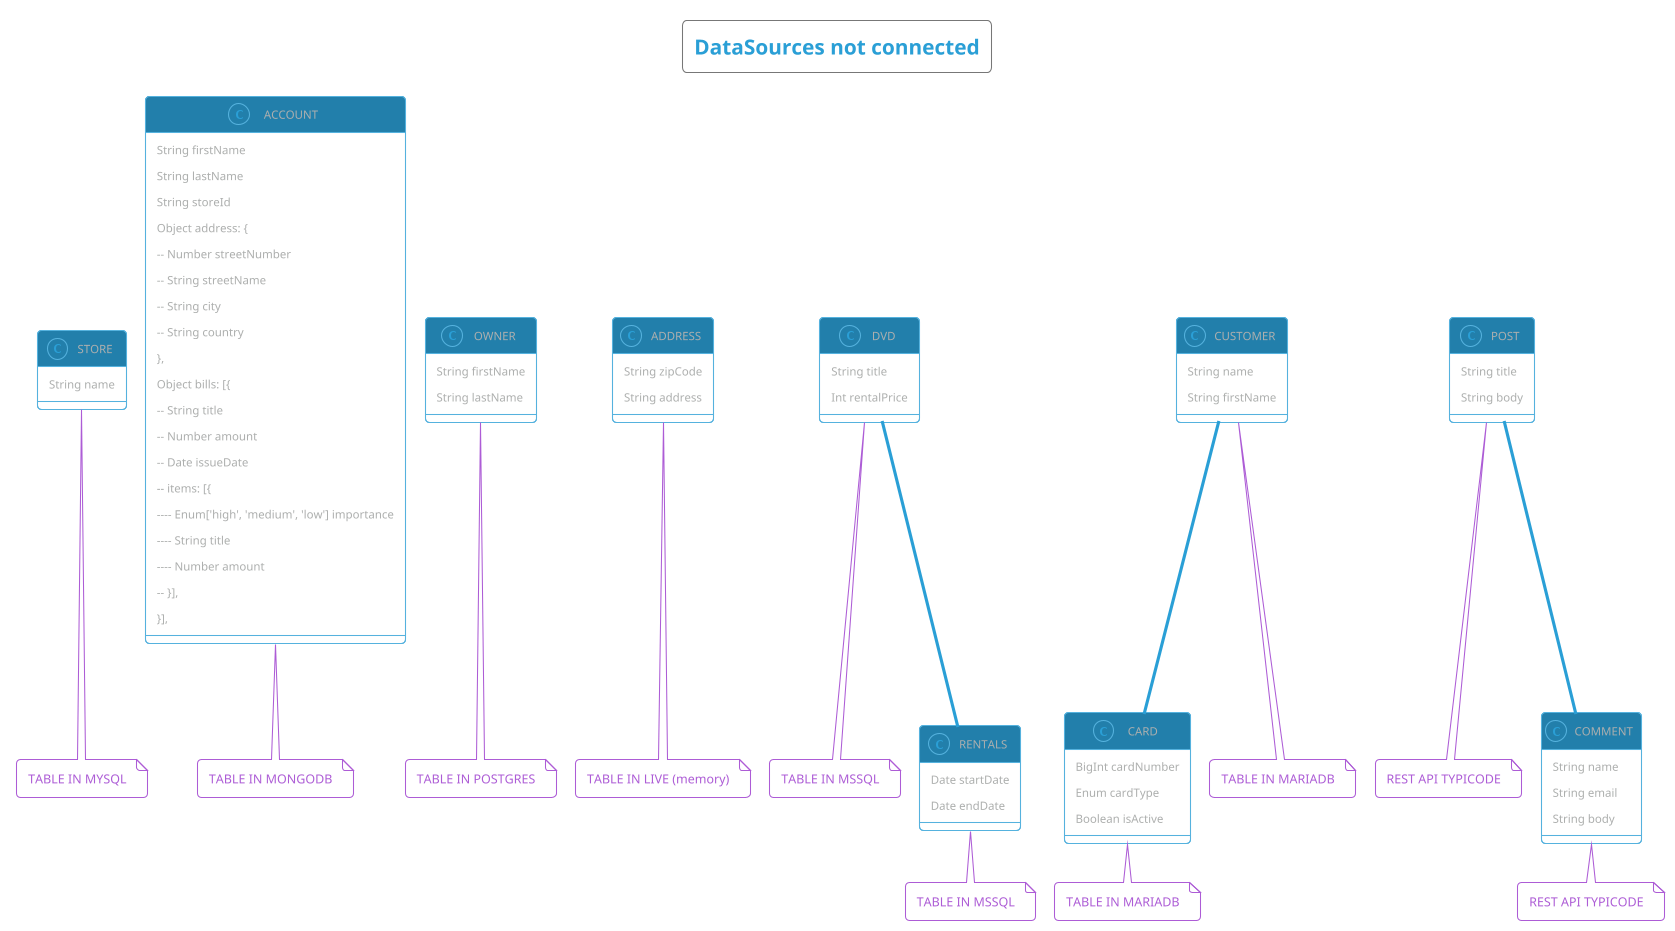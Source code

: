 @startuml
!pragma layout smetana
!theme cyborg-outline

title: DataSources not connected

class STORE {
  String name
}
class STORE
note bottom: TABLE IN MYSQL

class ACCOUNT {
   String firstName
   String lastName
   String storeId
   Object address: {
   -- Number streetNumber
   -- String streetName
   -- String city
   -- String country
   },
   Object bills: [{
   -- String title
   -- Number amount
   -- Date issueDate
   -- items: [{
   ---- Enum['high', 'medium', 'low'] importance
   ---- String title
   ---- Number amount
   -- }],
  }],
}
class ACCOUNT
note bottom: TABLE IN MONGODB

class OWNER {
  String firstName
  String lastName
}
class OWNER
note bottom: TABLE IN POSTGRES

class ADDRESS {
  String zipCode
  String address
}
class ADDRESS
note bottom: TABLE IN LIVE (memory)

class DVD {
  String title
  Int rentalPrice
}
class DVD
note bottom: TABLE IN MSSQL

class RENTALS {
  Date startDate
  Date endDate
}
class RENTALS
note bottom: TABLE IN MSSQL

class CARD {
  BigInt cardNumber
  Enum cardType
  Boolean isActive
}
note bottom: TABLE IN MARIADB

class CUSTOMER {
  String name
  String firstName
}
note bottom: TABLE IN MARIADB

class POST {
  String title
  String body
}
note bottom: REST API TYPICODE

class COMMENT {
  String name
  String email
  String body
}
note bottom: REST API TYPICODE

POST "1" -- "*" COMMENT : has
DVD "*" -- "*" RENTALS : has
CUSTOMER "1" -- "*" CARD : has

@enduml

